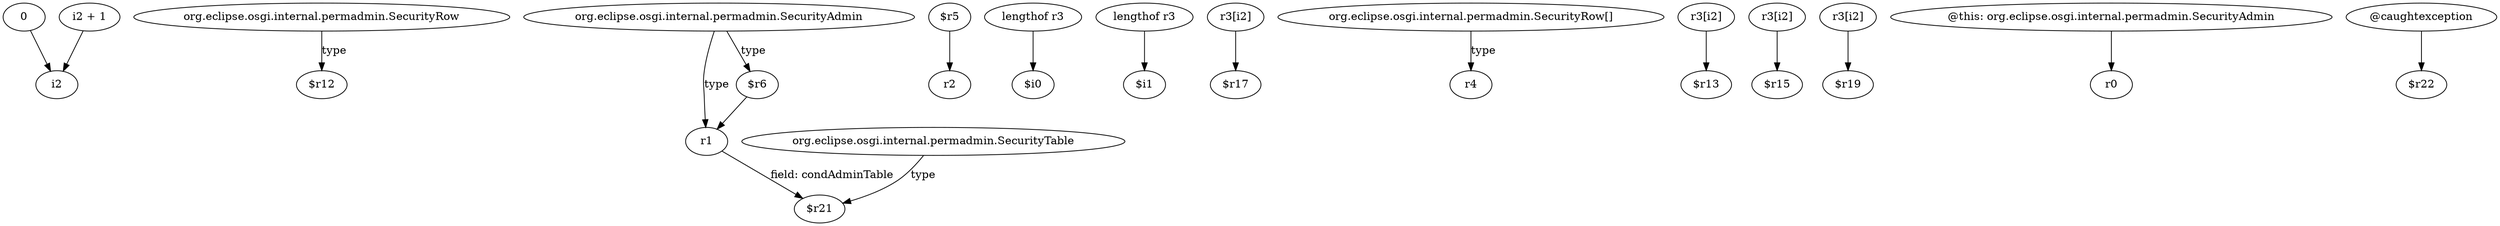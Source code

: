 digraph g {
0[label="0"]
1[label="i2"]
0->1[label=""]
2[label="org.eclipse.osgi.internal.permadmin.SecurityRow"]
3[label="$r12"]
2->3[label="type"]
4[label="org.eclipse.osgi.internal.permadmin.SecurityAdmin"]
5[label="r1"]
4->5[label="type"]
6[label="i2 + 1"]
6->1[label=""]
7[label="$r5"]
8[label="r2"]
7->8[label=""]
9[label="$r21"]
5->9[label="field: condAdminTable"]
10[label="lengthof r3"]
11[label="$i0"]
10->11[label=""]
12[label="lengthof r3"]
13[label="$i1"]
12->13[label=""]
14[label="$r6"]
4->14[label="type"]
15[label="r3[i2]"]
16[label="$r17"]
15->16[label=""]
14->5[label=""]
17[label="org.eclipse.osgi.internal.permadmin.SecurityRow[]"]
18[label="r4"]
17->18[label="type"]
19[label="org.eclipse.osgi.internal.permadmin.SecurityTable"]
19->9[label="type"]
20[label="r3[i2]"]
21[label="$r13"]
20->21[label=""]
22[label="r3[i2]"]
23[label="$r15"]
22->23[label=""]
24[label="r3[i2]"]
25[label="$r19"]
24->25[label=""]
26[label="@this: org.eclipse.osgi.internal.permadmin.SecurityAdmin"]
27[label="r0"]
26->27[label=""]
28[label="@caughtexception"]
29[label="$r22"]
28->29[label=""]
}